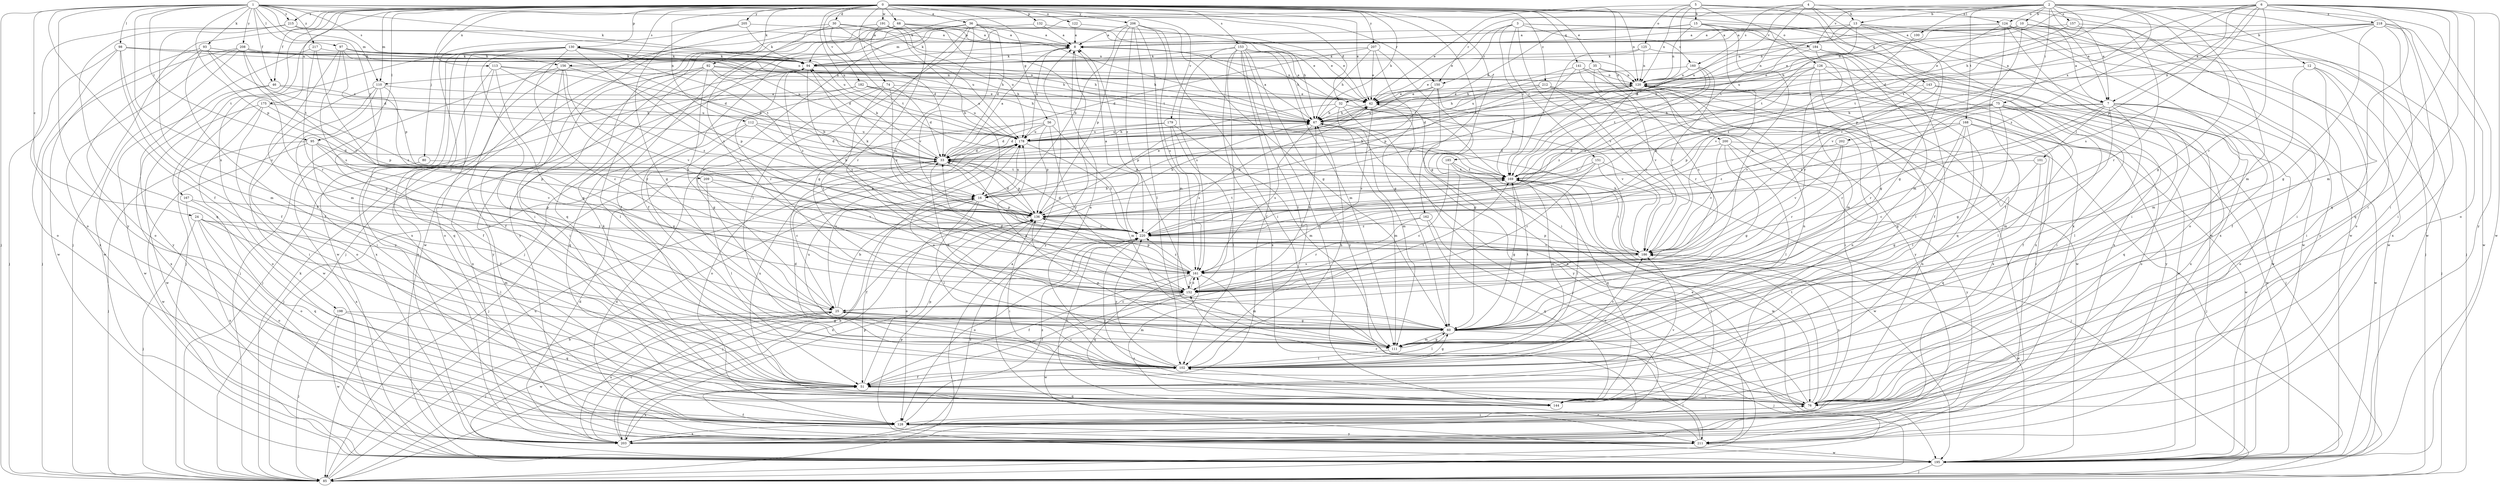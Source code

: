strict digraph  {
0;
1;
2;
3;
4;
5;
6;
7;
8;
10;
12;
13;
15;
16;
24;
25;
30;
32;
33;
35;
36;
42;
46;
51;
56;
60;
67;
68;
74;
75;
76;
80;
85;
92;
93;
94;
95;
97;
98;
100;
101;
102;
110;
111;
112;
113;
120;
122;
124;
125;
126;
128;
130;
132;
136;
141;
143;
144;
150;
151;
152;
153;
156;
157;
160;
161;
162;
167;
168;
169;
175;
178;
179;
182;
184;
185;
186;
191;
195;
198;
200;
202;
203;
205;
206;
207;
208;
209;
211;
212;
215;
217;
218;
220;
0 -> 30  [label=d];
0 -> 35  [label=e];
0 -> 36  [label=e];
0 -> 42  [label=e];
0 -> 46  [label=f];
0 -> 56  [label=g];
0 -> 60  [label=g];
0 -> 67  [label=h];
0 -> 68  [label=i];
0 -> 74  [label=i];
0 -> 80  [label=j];
0 -> 85  [label=j];
0 -> 92  [label=k];
0 -> 95  [label=l];
0 -> 110  [label=m];
0 -> 112  [label=n];
0 -> 113  [label=n];
0 -> 120  [label=n];
0 -> 122  [label=o];
0 -> 130  [label=p];
0 -> 132  [label=p];
0 -> 141  [label=q];
0 -> 153  [label=s];
0 -> 156  [label=s];
0 -> 162  [label=t];
0 -> 167  [label=t];
0 -> 175  [label=u];
0 -> 178  [label=u];
0 -> 179  [label=v];
0 -> 182  [label=v];
0 -> 191  [label=w];
0 -> 195  [label=w];
0 -> 198  [label=x];
0 -> 200  [label=x];
0 -> 205  [label=y];
0 -> 206  [label=y];
0 -> 207  [label=y];
0 -> 212  [label=z];
0 -> 215  [label=z];
1 -> 7  [label=a];
1 -> 24  [label=c];
1 -> 25  [label=c];
1 -> 32  [label=d];
1 -> 46  [label=f];
1 -> 51  [label=f];
1 -> 85  [label=j];
1 -> 93  [label=k];
1 -> 94  [label=k];
1 -> 95  [label=l];
1 -> 97  [label=l];
1 -> 98  [label=l];
1 -> 110  [label=m];
1 -> 136  [label=p];
1 -> 150  [label=r];
1 -> 156  [label=s];
1 -> 208  [label=y];
1 -> 209  [label=y];
1 -> 211  [label=y];
1 -> 215  [label=z];
1 -> 217  [label=z];
2 -> 7  [label=a];
2 -> 10  [label=b];
2 -> 12  [label=b];
2 -> 13  [label=b];
2 -> 60  [label=g];
2 -> 67  [label=h];
2 -> 75  [label=i];
2 -> 76  [label=i];
2 -> 100  [label=l];
2 -> 110  [label=m];
2 -> 111  [label=m];
2 -> 124  [label=o];
2 -> 150  [label=r];
2 -> 157  [label=s];
2 -> 168  [label=t];
2 -> 184  [label=v];
2 -> 202  [label=x];
2 -> 211  [label=y];
3 -> 7  [label=a];
3 -> 42  [label=e];
3 -> 150  [label=r];
3 -> 151  [label=r];
3 -> 160  [label=s];
3 -> 184  [label=v];
3 -> 185  [label=v];
3 -> 186  [label=v];
4 -> 13  [label=b];
4 -> 94  [label=k];
4 -> 143  [label=q];
4 -> 160  [label=s];
4 -> 169  [label=t];
4 -> 178  [label=u];
4 -> 186  [label=v];
4 -> 195  [label=w];
5 -> 15  [label=b];
5 -> 42  [label=e];
5 -> 120  [label=n];
5 -> 124  [label=o];
5 -> 125  [label=o];
5 -> 126  [label=o];
5 -> 169  [label=t];
5 -> 195  [label=w];
5 -> 203  [label=x];
6 -> 7  [label=a];
6 -> 32  [label=d];
6 -> 33  [label=d];
6 -> 76  [label=i];
6 -> 111  [label=m];
6 -> 128  [label=o];
6 -> 136  [label=p];
6 -> 144  [label=q];
6 -> 152  [label=r];
6 -> 161  [label=s];
6 -> 169  [label=t];
6 -> 195  [label=w];
6 -> 218  [label=z];
6 -> 220  [label=z];
7 -> 67  [label=h];
7 -> 76  [label=i];
7 -> 101  [label=l];
7 -> 102  [label=l];
7 -> 111  [label=m];
7 -> 128  [label=o];
7 -> 144  [label=q];
7 -> 152  [label=r];
7 -> 195  [label=w];
7 -> 220  [label=z];
8 -> 94  [label=k];
8 -> 169  [label=t];
8 -> 178  [label=u];
8 -> 211  [label=y];
10 -> 7  [label=a];
10 -> 8  [label=a];
10 -> 42  [label=e];
10 -> 76  [label=i];
10 -> 85  [label=j];
10 -> 120  [label=n];
10 -> 186  [label=v];
12 -> 51  [label=f];
12 -> 76  [label=i];
12 -> 85  [label=j];
12 -> 111  [label=m];
12 -> 120  [label=n];
13 -> 8  [label=a];
13 -> 33  [label=d];
13 -> 60  [label=g];
13 -> 85  [label=j];
13 -> 120  [label=n];
13 -> 169  [label=t];
13 -> 203  [label=x];
15 -> 8  [label=a];
15 -> 67  [label=h];
15 -> 94  [label=k];
15 -> 111  [label=m];
15 -> 120  [label=n];
15 -> 161  [label=s];
15 -> 186  [label=v];
15 -> 195  [label=w];
16 -> 42  [label=e];
16 -> 51  [label=f];
16 -> 102  [label=l];
16 -> 128  [label=o];
16 -> 136  [label=p];
16 -> 178  [label=u];
24 -> 85  [label=j];
24 -> 102  [label=l];
24 -> 111  [label=m];
24 -> 128  [label=o];
24 -> 144  [label=q];
24 -> 220  [label=z];
25 -> 16  [label=b];
25 -> 60  [label=g];
25 -> 85  [label=j];
25 -> 111  [label=m];
25 -> 169  [label=t];
25 -> 178  [label=u];
25 -> 195  [label=w];
25 -> 203  [label=x];
30 -> 8  [label=a];
30 -> 120  [label=n];
30 -> 128  [label=o];
30 -> 152  [label=r];
30 -> 169  [label=t];
30 -> 178  [label=u];
32 -> 67  [label=h];
32 -> 85  [label=j];
32 -> 111  [label=m];
32 -> 136  [label=p];
32 -> 186  [label=v];
33 -> 8  [label=a];
33 -> 25  [label=c];
33 -> 94  [label=k];
33 -> 136  [label=p];
33 -> 169  [label=t];
35 -> 120  [label=n];
35 -> 161  [label=s];
35 -> 178  [label=u];
35 -> 186  [label=v];
35 -> 195  [label=w];
36 -> 8  [label=a];
36 -> 25  [label=c];
36 -> 33  [label=d];
36 -> 42  [label=e];
36 -> 51  [label=f];
36 -> 60  [label=g];
36 -> 85  [label=j];
36 -> 102  [label=l];
36 -> 161  [label=s];
36 -> 186  [label=v];
42 -> 67  [label=h];
42 -> 161  [label=s];
42 -> 211  [label=y];
46 -> 42  [label=e];
46 -> 178  [label=u];
46 -> 195  [label=w];
46 -> 203  [label=x];
51 -> 76  [label=i];
51 -> 94  [label=k];
51 -> 102  [label=l];
51 -> 136  [label=p];
51 -> 144  [label=q];
51 -> 203  [label=x];
56 -> 33  [label=d];
56 -> 111  [label=m];
56 -> 128  [label=o];
56 -> 136  [label=p];
56 -> 152  [label=r];
56 -> 178  [label=u];
60 -> 33  [label=d];
60 -> 85  [label=j];
60 -> 102  [label=l];
60 -> 111  [label=m];
60 -> 169  [label=t];
60 -> 178  [label=u];
67 -> 8  [label=a];
67 -> 111  [label=m];
67 -> 161  [label=s];
67 -> 178  [label=u];
68 -> 8  [label=a];
68 -> 42  [label=e];
68 -> 51  [label=f];
68 -> 85  [label=j];
68 -> 144  [label=q];
68 -> 152  [label=r];
68 -> 169  [label=t];
68 -> 211  [label=y];
74 -> 33  [label=d];
74 -> 42  [label=e];
74 -> 60  [label=g];
74 -> 144  [label=q];
74 -> 152  [label=r];
74 -> 220  [label=z];
75 -> 16  [label=b];
75 -> 51  [label=f];
75 -> 60  [label=g];
75 -> 67  [label=h];
75 -> 102  [label=l];
75 -> 128  [label=o];
75 -> 136  [label=p];
75 -> 152  [label=r];
75 -> 195  [label=w];
76 -> 67  [label=h];
76 -> 128  [label=o];
76 -> 152  [label=r];
76 -> 169  [label=t];
76 -> 186  [label=v];
76 -> 220  [label=z];
80 -> 169  [label=t];
80 -> 203  [label=x];
85 -> 8  [label=a];
85 -> 16  [label=b];
85 -> 42  [label=e];
85 -> 94  [label=k];
85 -> 178  [label=u];
92 -> 16  [label=b];
92 -> 67  [label=h];
92 -> 76  [label=i];
92 -> 102  [label=l];
92 -> 120  [label=n];
92 -> 161  [label=s];
92 -> 178  [label=u];
92 -> 211  [label=y];
93 -> 33  [label=d];
93 -> 51  [label=f];
93 -> 94  [label=k];
93 -> 128  [label=o];
93 -> 169  [label=t];
93 -> 178  [label=u];
93 -> 195  [label=w];
94 -> 120  [label=n];
94 -> 152  [label=r];
94 -> 161  [label=s];
94 -> 220  [label=z];
95 -> 33  [label=d];
95 -> 51  [label=f];
95 -> 85  [label=j];
95 -> 136  [label=p];
95 -> 186  [label=v];
95 -> 195  [label=w];
97 -> 33  [label=d];
97 -> 67  [label=h];
97 -> 94  [label=k];
97 -> 111  [label=m];
97 -> 136  [label=p];
97 -> 161  [label=s];
98 -> 51  [label=f];
98 -> 67  [label=h];
98 -> 85  [label=j];
98 -> 94  [label=k];
98 -> 111  [label=m];
98 -> 120  [label=n];
98 -> 128  [label=o];
100 -> 220  [label=z];
101 -> 60  [label=g];
101 -> 144  [label=q];
101 -> 169  [label=t];
102 -> 8  [label=a];
102 -> 25  [label=c];
102 -> 33  [label=d];
102 -> 51  [label=f];
102 -> 60  [label=g];
102 -> 67  [label=h];
102 -> 120  [label=n];
102 -> 178  [label=u];
102 -> 220  [label=z];
110 -> 42  [label=e];
110 -> 51  [label=f];
110 -> 76  [label=i];
110 -> 128  [label=o];
110 -> 195  [label=w];
110 -> 220  [label=z];
111 -> 60  [label=g];
111 -> 102  [label=l];
111 -> 136  [label=p];
111 -> 178  [label=u];
111 -> 186  [label=v];
112 -> 16  [label=b];
112 -> 33  [label=d];
112 -> 60  [label=g];
112 -> 85  [label=j];
112 -> 178  [label=u];
113 -> 33  [label=d];
113 -> 60  [label=g];
113 -> 120  [label=n];
113 -> 144  [label=q];
113 -> 203  [label=x];
113 -> 220  [label=z];
120 -> 42  [label=e];
120 -> 85  [label=j];
120 -> 169  [label=t];
120 -> 195  [label=w];
120 -> 203  [label=x];
120 -> 211  [label=y];
120 -> 220  [label=z];
122 -> 8  [label=a];
122 -> 67  [label=h];
124 -> 8  [label=a];
124 -> 51  [label=f];
124 -> 76  [label=i];
124 -> 128  [label=o];
124 -> 178  [label=u];
124 -> 195  [label=w];
124 -> 211  [label=y];
124 -> 220  [label=z];
125 -> 94  [label=k];
125 -> 120  [label=n];
125 -> 169  [label=t];
125 -> 203  [label=x];
126 -> 67  [label=h];
126 -> 102  [label=l];
126 -> 111  [label=m];
126 -> 120  [label=n];
126 -> 144  [label=q];
126 -> 195  [label=w];
126 -> 220  [label=z];
128 -> 76  [label=i];
128 -> 203  [label=x];
128 -> 211  [label=y];
128 -> 220  [label=z];
130 -> 25  [label=c];
130 -> 33  [label=d];
130 -> 67  [label=h];
130 -> 85  [label=j];
130 -> 94  [label=k];
130 -> 102  [label=l];
130 -> 128  [label=o];
130 -> 169  [label=t];
130 -> 195  [label=w];
130 -> 211  [label=y];
130 -> 220  [label=z];
132 -> 8  [label=a];
132 -> 42  [label=e];
132 -> 94  [label=k];
136 -> 33  [label=d];
136 -> 67  [label=h];
136 -> 76  [label=i];
136 -> 85  [label=j];
136 -> 94  [label=k];
136 -> 120  [label=n];
136 -> 169  [label=t];
136 -> 203  [label=x];
136 -> 220  [label=z];
141 -> 67  [label=h];
141 -> 120  [label=n];
141 -> 136  [label=p];
141 -> 152  [label=r];
141 -> 211  [label=y];
143 -> 42  [label=e];
143 -> 76  [label=i];
143 -> 186  [label=v];
143 -> 203  [label=x];
144 -> 120  [label=n];
144 -> 178  [label=u];
144 -> 186  [label=v];
144 -> 220  [label=z];
150 -> 16  [label=b];
150 -> 42  [label=e];
150 -> 60  [label=g];
150 -> 169  [label=t];
150 -> 178  [label=u];
151 -> 85  [label=j];
151 -> 136  [label=p];
151 -> 152  [label=r];
151 -> 169  [label=t];
151 -> 195  [label=w];
152 -> 8  [label=a];
152 -> 25  [label=c];
152 -> 33  [label=d];
152 -> 51  [label=f];
152 -> 67  [label=h];
152 -> 161  [label=s];
152 -> 195  [label=w];
153 -> 42  [label=e];
153 -> 51  [label=f];
153 -> 67  [label=h];
153 -> 94  [label=k];
153 -> 102  [label=l];
153 -> 111  [label=m];
153 -> 144  [label=q];
153 -> 152  [label=r];
153 -> 161  [label=s];
153 -> 203  [label=x];
153 -> 211  [label=y];
156 -> 51  [label=f];
156 -> 85  [label=j];
156 -> 120  [label=n];
156 -> 136  [label=p];
156 -> 152  [label=r];
156 -> 186  [label=v];
156 -> 203  [label=x];
157 -> 8  [label=a];
157 -> 67  [label=h];
157 -> 128  [label=o];
157 -> 152  [label=r];
160 -> 42  [label=e];
160 -> 120  [label=n];
160 -> 169  [label=t];
160 -> 186  [label=v];
160 -> 220  [label=z];
161 -> 33  [label=d];
161 -> 51  [label=f];
161 -> 111  [label=m];
161 -> 136  [label=p];
161 -> 144  [label=q];
161 -> 152  [label=r];
161 -> 220  [label=z];
162 -> 128  [label=o];
162 -> 144  [label=q];
162 -> 152  [label=r];
162 -> 220  [label=z];
167 -> 128  [label=o];
167 -> 136  [label=p];
167 -> 203  [label=x];
168 -> 25  [label=c];
168 -> 60  [label=g];
168 -> 76  [label=i];
168 -> 102  [label=l];
168 -> 178  [label=u];
168 -> 195  [label=w];
168 -> 220  [label=z];
169 -> 16  [label=b];
169 -> 60  [label=g];
169 -> 102  [label=l];
169 -> 111  [label=m];
175 -> 67  [label=h];
175 -> 76  [label=i];
175 -> 128  [label=o];
175 -> 136  [label=p];
175 -> 195  [label=w];
178 -> 33  [label=d];
178 -> 67  [label=h];
178 -> 85  [label=j];
178 -> 220  [label=z];
179 -> 33  [label=d];
179 -> 102  [label=l];
179 -> 111  [label=m];
179 -> 161  [label=s];
179 -> 178  [label=u];
182 -> 42  [label=e];
182 -> 67  [label=h];
182 -> 85  [label=j];
182 -> 178  [label=u];
182 -> 203  [label=x];
184 -> 51  [label=f];
184 -> 60  [label=g];
184 -> 94  [label=k];
184 -> 120  [label=n];
184 -> 152  [label=r];
184 -> 203  [label=x];
185 -> 25  [label=c];
185 -> 144  [label=q];
185 -> 169  [label=t];
185 -> 195  [label=w];
186 -> 67  [label=h];
186 -> 136  [label=p];
186 -> 161  [label=s];
186 -> 169  [label=t];
186 -> 195  [label=w];
191 -> 8  [label=a];
191 -> 16  [label=b];
191 -> 33  [label=d];
191 -> 67  [label=h];
191 -> 76  [label=i];
191 -> 178  [label=u];
191 -> 195  [label=w];
195 -> 85  [label=j];
195 -> 136  [label=p];
198 -> 60  [label=g];
198 -> 85  [label=j];
198 -> 144  [label=q];
198 -> 195  [label=w];
200 -> 33  [label=d];
200 -> 60  [label=g];
200 -> 85  [label=j];
200 -> 102  [label=l];
200 -> 186  [label=v];
200 -> 211  [label=y];
202 -> 33  [label=d];
202 -> 152  [label=r];
202 -> 186  [label=v];
203 -> 16  [label=b];
203 -> 25  [label=c];
203 -> 33  [label=d];
203 -> 120  [label=n];
203 -> 136  [label=p];
203 -> 169  [label=t];
203 -> 220  [label=z];
205 -> 8  [label=a];
205 -> 60  [label=g];
205 -> 94  [label=k];
205 -> 203  [label=x];
206 -> 8  [label=a];
206 -> 16  [label=b];
206 -> 60  [label=g];
206 -> 76  [label=i];
206 -> 102  [label=l];
206 -> 111  [label=m];
206 -> 136  [label=p];
206 -> 161  [label=s];
206 -> 220  [label=z];
207 -> 33  [label=d];
207 -> 42  [label=e];
207 -> 60  [label=g];
207 -> 67  [label=h];
207 -> 76  [label=i];
207 -> 94  [label=k];
208 -> 67  [label=h];
208 -> 85  [label=j];
208 -> 94  [label=k];
208 -> 152  [label=r];
208 -> 186  [label=v];
208 -> 195  [label=w];
208 -> 203  [label=x];
209 -> 16  [label=b];
209 -> 102  [label=l];
209 -> 186  [label=v];
211 -> 33  [label=d];
211 -> 51  [label=f];
211 -> 102  [label=l];
211 -> 161  [label=s];
211 -> 195  [label=w];
212 -> 33  [label=d];
212 -> 42  [label=e];
212 -> 67  [label=h];
212 -> 76  [label=i];
212 -> 186  [label=v];
212 -> 211  [label=y];
215 -> 8  [label=a];
215 -> 51  [label=f];
215 -> 128  [label=o];
215 -> 144  [label=q];
215 -> 178  [label=u];
217 -> 60  [label=g];
217 -> 94  [label=k];
217 -> 152  [label=r];
217 -> 211  [label=y];
218 -> 8  [label=a];
218 -> 42  [label=e];
218 -> 60  [label=g];
218 -> 76  [label=i];
218 -> 136  [label=p];
218 -> 144  [label=q];
218 -> 169  [label=t];
218 -> 195  [label=w];
218 -> 203  [label=x];
220 -> 8  [label=a];
220 -> 33  [label=d];
220 -> 42  [label=e];
220 -> 128  [label=o];
220 -> 186  [label=v];
}
